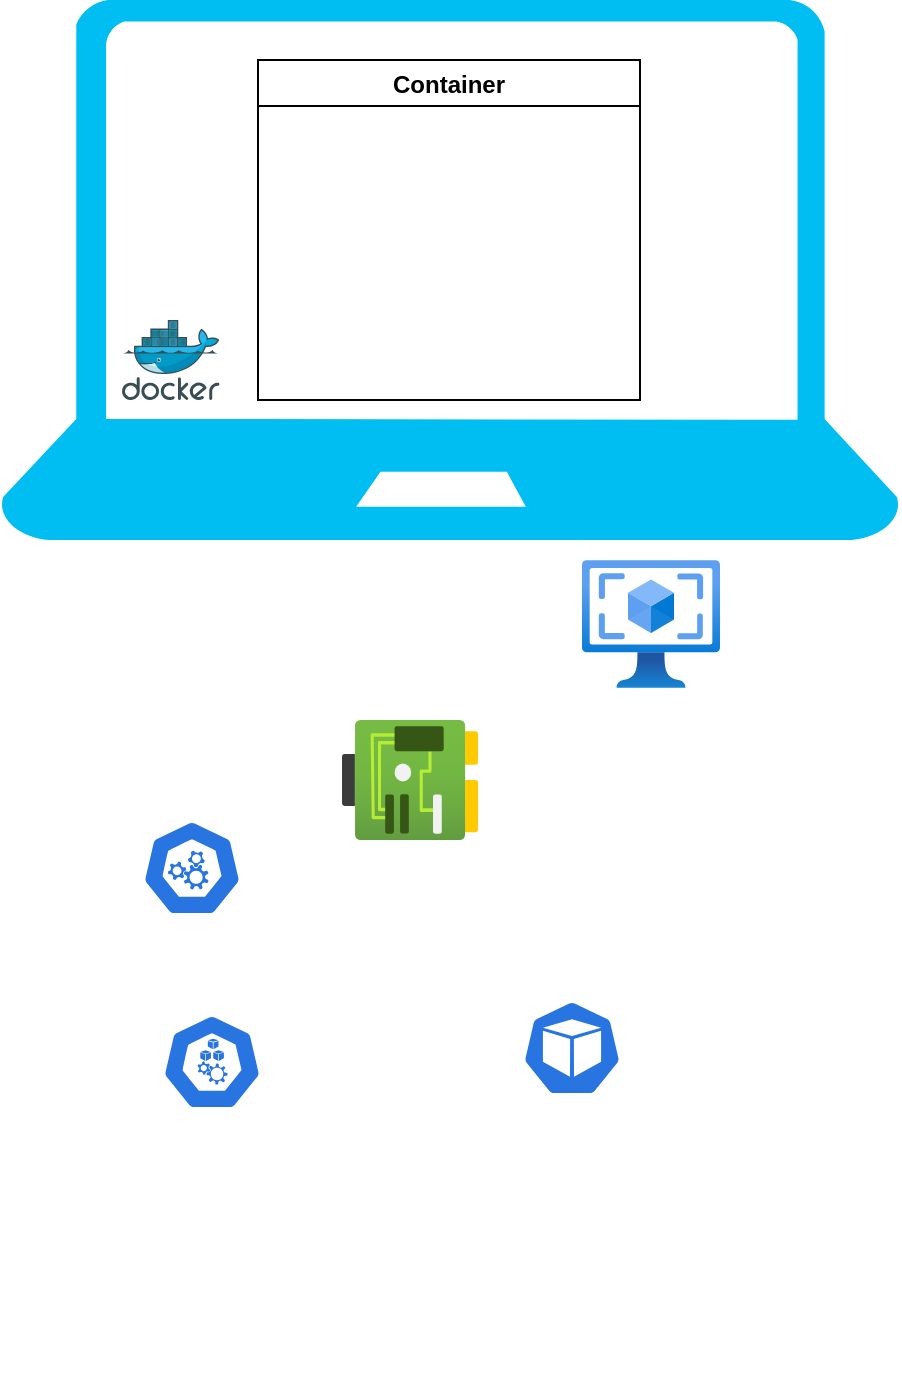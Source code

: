 <mxfile version="20.0.1" type="github">
  <diagram id="asCGs2yCpSEjG4qc5d7P" name="Page-1">
    <mxGraphModel dx="1430" dy="909" grid="1" gridSize="10" guides="1" tooltips="1" connect="1" arrows="1" fold="1" page="1" pageScale="1" pageWidth="827" pageHeight="1169" math="0" shadow="0">
      <root>
        <mxCell id="0" />
        <mxCell id="1" parent="0" />
        <mxCell id="iyDVb25A1YljVRgsigqT-1" value="" style="aspect=fixed;html=1;points=[];align=center;image;fontSize=12;image=img/lib/azure2/networking/Network_Interfaces.svg;" vertex="1" parent="1">
          <mxGeometry x="360" y="390" width="68" height="60" as="geometry" />
        </mxCell>
        <mxCell id="iyDVb25A1YljVRgsigqT-3" value="" style="aspect=fixed;html=1;points=[];align=center;image;fontSize=12;image=img/lib/azure2/compute/VM_Images_Classic.svg;" vertex="1" parent="1">
          <mxGeometry x="480" y="310" width="69" height="64" as="geometry" />
        </mxCell>
        <mxCell id="iyDVb25A1YljVRgsigqT-4" value="" style="sketch=0;html=1;dashed=0;whitespace=wrap;fillColor=#2875E2;strokeColor=#ffffff;points=[[0.005,0.63,0],[0.1,0.2,0],[0.9,0.2,0],[0.5,0,0],[0.995,0.63,0],[0.72,0.99,0],[0.5,1,0],[0.28,0.99,0]];shape=mxgraph.kubernetes.icon;prIcon=master" vertex="1" parent="1">
          <mxGeometry x="260" y="440" width="50" height="48" as="geometry" />
        </mxCell>
        <mxCell id="iyDVb25A1YljVRgsigqT-5" value="" style="sketch=0;html=1;dashed=0;whitespace=wrap;fillColor=#2875E2;strokeColor=#ffffff;points=[[0.005,0.63,0],[0.1,0.2,0],[0.9,0.2,0],[0.5,0,0],[0.995,0.63,0],[0.72,0.99,0],[0.5,1,0],[0.28,0.99,0]];shape=mxgraph.kubernetes.icon;prIcon=node" vertex="1" parent="1">
          <mxGeometry x="270" y="537" width="50" height="48" as="geometry" />
        </mxCell>
        <mxCell id="iyDVb25A1YljVRgsigqT-6" value="" style="sketch=0;html=1;dashed=0;whitespace=wrap;fillColor=#2875E2;strokeColor=#ffffff;points=[[0.005,0.63,0],[0.1,0.2,0],[0.9,0.2,0],[0.5,0,0],[0.995,0.63,0],[0.72,0.99,0],[0.5,1,0],[0.28,0.99,0]];shape=mxgraph.kubernetes.icon;prIcon=pod" vertex="1" parent="1">
          <mxGeometry x="450" y="530" width="50" height="48" as="geometry" />
        </mxCell>
        <mxCell id="iyDVb25A1YljVRgsigqT-7" value="" style="shape=image;verticalLabelPosition=bottom;labelBackgroundColor=default;verticalAlign=top;aspect=fixed;imageAspect=0;image=https://user-images.githubusercontent.com/31406378/108641411-f9374f00-7496-11eb-82a7-0fa2a9cc5f93.png;" vertex="1" parent="1">
          <mxGeometry x="336" y="175" width="50" height="50" as="geometry" />
        </mxCell>
        <mxCell id="iyDVb25A1YljVRgsigqT-9" value="" style="verticalLabelPosition=bottom;html=1;verticalAlign=top;align=center;strokeColor=none;fillColor=#00BEF2;shape=mxgraph.azure.laptop;pointerEvents=1;" vertex="1" parent="1">
          <mxGeometry x="189" y="30" width="450" height="270" as="geometry" />
        </mxCell>
        <mxCell id="iyDVb25A1YljVRgsigqT-11" value="Container" style="swimlane;" vertex="1" parent="1">
          <mxGeometry x="318" y="60" width="191" height="170" as="geometry" />
        </mxCell>
        <mxCell id="iyDVb25A1YljVRgsigqT-8" value="" style="shape=image;verticalLabelPosition=bottom;labelBackgroundColor=default;verticalAlign=top;aspect=fixed;imageAspect=0;image=https://upload.wikimedia.org/wikipedia/commons/thumb/2/24/Ansible_logo.svg/640px-Ansible_logo.svg.png;" vertex="1" parent="iyDVb25A1YljVRgsigqT-11">
          <mxGeometry x="78.42" y="115" width="40.58" height="50" as="geometry" />
        </mxCell>
        <mxCell id="iyDVb25A1YljVRgsigqT-14" value="" style="shape=image;verticalLabelPosition=bottom;labelBackgroundColor=default;verticalAlign=top;aspect=fixed;imageAspect=0;image=https://www.returngis.net/wp-content/uploads/2022/01/Azure-CLI.png;" vertex="1" parent="iyDVb25A1YljVRgsigqT-11">
          <mxGeometry x="138" y="120" width="40" height="40" as="geometry" />
        </mxCell>
        <mxCell id="iyDVb25A1YljVRgsigqT-10" value="" style="sketch=0;aspect=fixed;html=1;points=[];align=center;image;fontSize=12;image=img/lib/mscae/Docker.svg;" vertex="1" parent="1">
          <mxGeometry x="250" y="190" width="48.78" height="40" as="geometry" />
        </mxCell>
        <mxCell id="iyDVb25A1YljVRgsigqT-13" value="" style="shape=image;verticalLabelPosition=bottom;labelBackgroundColor=default;verticalAlign=top;aspect=fixed;imageAspect=0;image=https://www.svgrepo.com/show/353464/azure.svg;" vertex="1" parent="1">
          <mxGeometry x="349" y="593" width="129" height="129" as="geometry" />
        </mxCell>
        <mxCell id="iyDVb25A1YljVRgsigqT-12" value="" style="shape=image;verticalLabelPosition=bottom;labelBackgroundColor=default;verticalAlign=top;aspect=fixed;imageAspect=0;image=https://cdn-icons-png.flaticon.com/512/25/25231.png;" vertex="1" parent="1">
          <mxGeometry x="330" y="90" width="46" height="46" as="geometry" />
        </mxCell>
      </root>
    </mxGraphModel>
  </diagram>
</mxfile>
